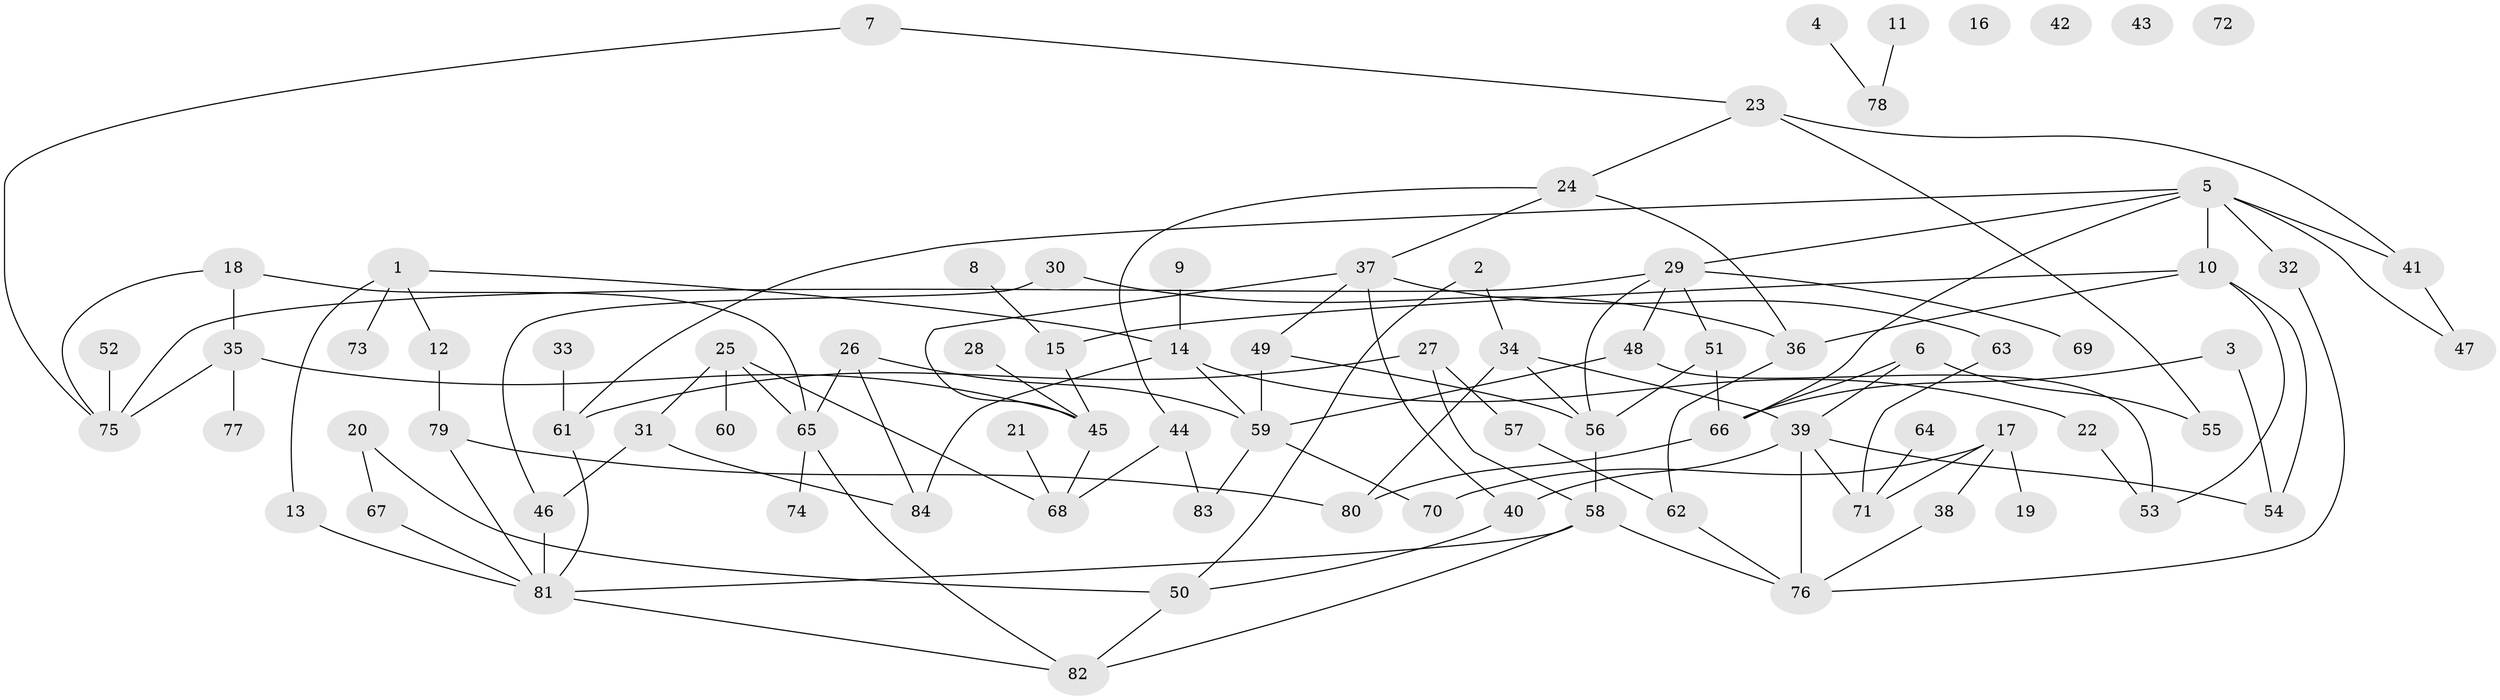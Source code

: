 // Generated by graph-tools (version 1.1) at 2025/00/03/09/25 03:00:43]
// undirected, 84 vertices, 121 edges
graph export_dot {
graph [start="1"]
  node [color=gray90,style=filled];
  1;
  2;
  3;
  4;
  5;
  6;
  7;
  8;
  9;
  10;
  11;
  12;
  13;
  14;
  15;
  16;
  17;
  18;
  19;
  20;
  21;
  22;
  23;
  24;
  25;
  26;
  27;
  28;
  29;
  30;
  31;
  32;
  33;
  34;
  35;
  36;
  37;
  38;
  39;
  40;
  41;
  42;
  43;
  44;
  45;
  46;
  47;
  48;
  49;
  50;
  51;
  52;
  53;
  54;
  55;
  56;
  57;
  58;
  59;
  60;
  61;
  62;
  63;
  64;
  65;
  66;
  67;
  68;
  69;
  70;
  71;
  72;
  73;
  74;
  75;
  76;
  77;
  78;
  79;
  80;
  81;
  82;
  83;
  84;
  1 -- 12;
  1 -- 13;
  1 -- 14;
  1 -- 73;
  2 -- 34;
  2 -- 50;
  3 -- 54;
  3 -- 66;
  4 -- 78;
  5 -- 10;
  5 -- 29;
  5 -- 32;
  5 -- 41;
  5 -- 47;
  5 -- 61;
  5 -- 66;
  6 -- 39;
  6 -- 55;
  6 -- 66;
  7 -- 23;
  7 -- 75;
  8 -- 15;
  9 -- 14;
  10 -- 15;
  10 -- 36;
  10 -- 53;
  10 -- 54;
  11 -- 78;
  12 -- 79;
  13 -- 81;
  14 -- 22;
  14 -- 59;
  14 -- 84;
  15 -- 45;
  17 -- 19;
  17 -- 38;
  17 -- 70;
  17 -- 71;
  18 -- 35;
  18 -- 65;
  18 -- 75;
  20 -- 50;
  20 -- 67;
  21 -- 68;
  22 -- 53;
  23 -- 24;
  23 -- 41;
  23 -- 55;
  24 -- 36;
  24 -- 37;
  24 -- 44;
  25 -- 31;
  25 -- 60;
  25 -- 65;
  25 -- 68;
  26 -- 59;
  26 -- 65;
  26 -- 84;
  27 -- 57;
  27 -- 58;
  27 -- 61;
  28 -- 45;
  29 -- 48;
  29 -- 51;
  29 -- 56;
  29 -- 69;
  29 -- 75;
  30 -- 36;
  30 -- 46;
  31 -- 46;
  31 -- 84;
  32 -- 76;
  33 -- 61;
  34 -- 39;
  34 -- 56;
  34 -- 80;
  35 -- 45;
  35 -- 75;
  35 -- 77;
  36 -- 62;
  37 -- 40;
  37 -- 45;
  37 -- 49;
  37 -- 63;
  38 -- 76;
  39 -- 40;
  39 -- 54;
  39 -- 71;
  39 -- 76;
  40 -- 50;
  41 -- 47;
  44 -- 68;
  44 -- 83;
  45 -- 68;
  46 -- 81;
  48 -- 53;
  48 -- 59;
  49 -- 56;
  49 -- 59;
  50 -- 82;
  51 -- 56;
  51 -- 66;
  52 -- 75;
  56 -- 58;
  57 -- 62;
  58 -- 76;
  58 -- 81;
  58 -- 82;
  59 -- 70;
  59 -- 83;
  61 -- 81;
  62 -- 76;
  63 -- 71;
  64 -- 71;
  65 -- 74;
  65 -- 82;
  66 -- 80;
  67 -- 81;
  79 -- 80;
  79 -- 81;
  81 -- 82;
}

